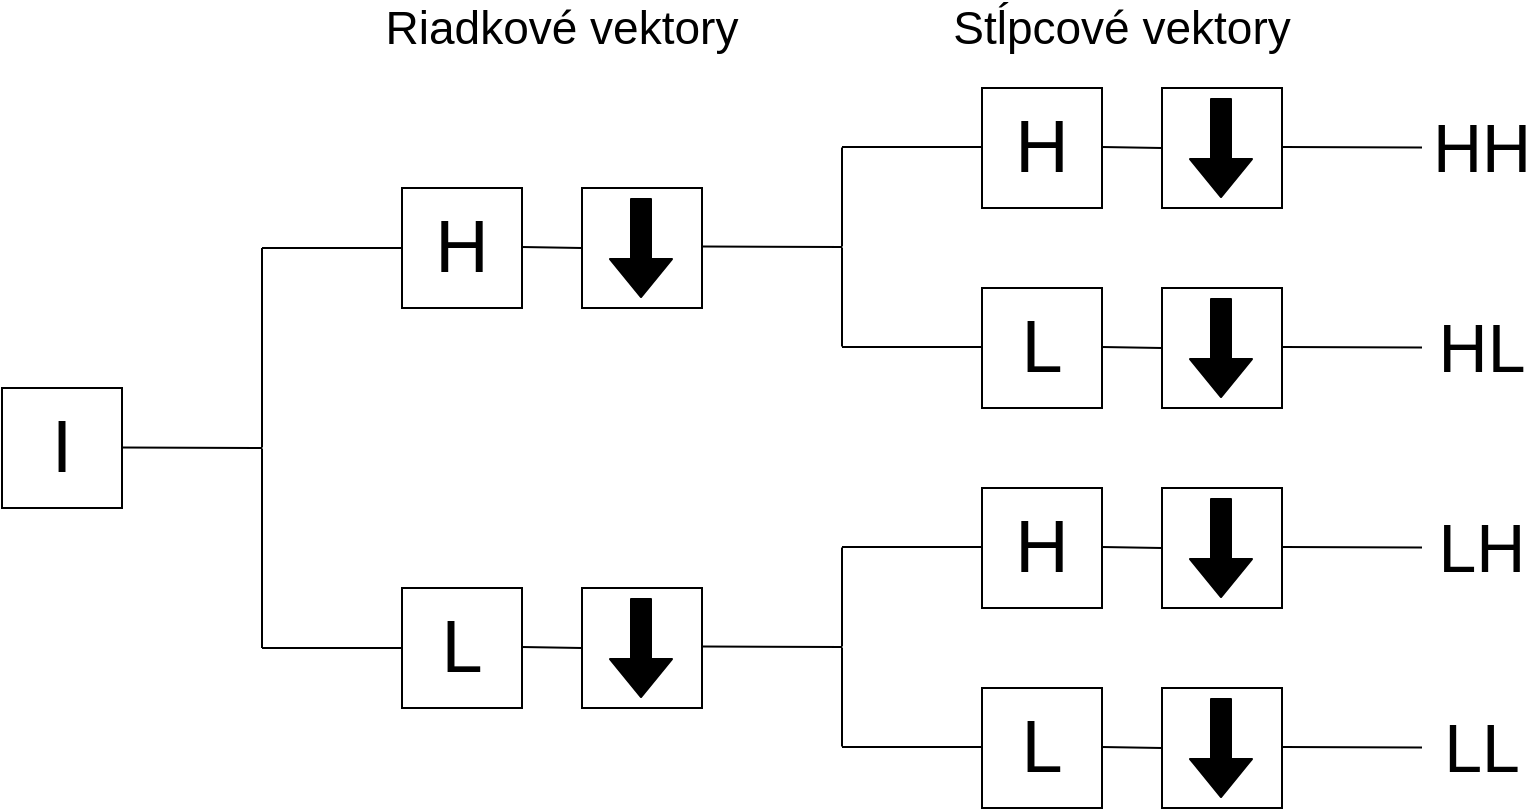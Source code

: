 <mxfile version="12.5.5" type="device"><diagram id="t09UkNNn15hYDLRsVvxQ" name="Page-1"><mxGraphModel dx="1422" dy="764" grid="1" gridSize="10" guides="1" tooltips="1" connect="1" arrows="1" fold="1" page="1" pageScale="1" pageWidth="827" pageHeight="1169" math="0" shadow="0"><root><mxCell id="0"/><mxCell id="1" parent="0"/><mxCell id="Dryqzkn3cEAjccrLcBI1-1" value="&lt;font style=&quot;font-size: 37px&quot;&gt;I&lt;/font&gt;" style="whiteSpace=wrap;html=1;aspect=fixed;" vertex="1" parent="1"><mxGeometry x="50" y="310" width="60" height="60" as="geometry"/></mxCell><mxCell id="Dryqzkn3cEAjccrLcBI1-2" value="" style="endArrow=none;html=1;" edge="1" parent="1"><mxGeometry width="50" height="50" relative="1" as="geometry"><mxPoint x="110" y="339.75" as="sourcePoint"/><mxPoint x="180" y="340" as="targetPoint"/></mxGeometry></mxCell><mxCell id="Dryqzkn3cEAjccrLcBI1-3" value="" style="endArrow=none;html=1;" edge="1" parent="1"><mxGeometry width="50" height="50" relative="1" as="geometry"><mxPoint x="180" y="339.75" as="sourcePoint"/><mxPoint x="180" y="240" as="targetPoint"/></mxGeometry></mxCell><mxCell id="Dryqzkn3cEAjccrLcBI1-4" value="" style="endArrow=none;html=1;" edge="1" parent="1"><mxGeometry width="50" height="50" relative="1" as="geometry"><mxPoint x="180" y="440" as="sourcePoint"/><mxPoint x="180" y="340.25" as="targetPoint"/></mxGeometry></mxCell><mxCell id="Dryqzkn3cEAjccrLcBI1-6" value="&lt;font style=&quot;font-size: 37px&quot;&gt;H&lt;/font&gt;" style="whiteSpace=wrap;html=1;aspect=fixed;" vertex="1" parent="1"><mxGeometry x="250" y="210" width="60" height="60" as="geometry"/></mxCell><mxCell id="Dryqzkn3cEAjccrLcBI1-7" value="&lt;font style=&quot;font-size: 37px&quot;&gt;L&lt;/font&gt;" style="whiteSpace=wrap;html=1;aspect=fixed;" vertex="1" parent="1"><mxGeometry x="250" y="410" width="60" height="60" as="geometry"/></mxCell><mxCell id="Dryqzkn3cEAjccrLcBI1-8" value="" style="endArrow=none;html=1;endFill=0;" edge="1" parent="1"><mxGeometry width="50" height="50" relative="1" as="geometry"><mxPoint x="180" y="440" as="sourcePoint"/><mxPoint x="250" y="440" as="targetPoint"/></mxGeometry></mxCell><mxCell id="Dryqzkn3cEAjccrLcBI1-9" value="" style="endArrow=none;html=1;endFill=0;" edge="1" parent="1"><mxGeometry width="50" height="50" relative="1" as="geometry"><mxPoint x="180" y="240" as="sourcePoint"/><mxPoint x="250" y="240" as="targetPoint"/></mxGeometry></mxCell><mxCell id="Dryqzkn3cEAjccrLcBI1-11" value="" style="endArrow=none;html=1;endFill=0;" edge="1" parent="1"><mxGeometry width="50" height="50" relative="1" as="geometry"><mxPoint x="310" y="239.5" as="sourcePoint"/><mxPoint x="340" y="240" as="targetPoint"/></mxGeometry></mxCell><mxCell id="Dryqzkn3cEAjccrLcBI1-12" value="" style="endArrow=none;html=1;endFill=0;" edge="1" parent="1"><mxGeometry width="50" height="50" relative="1" as="geometry"><mxPoint x="310" y="439.5" as="sourcePoint"/><mxPoint x="340" y="440" as="targetPoint"/></mxGeometry></mxCell><mxCell id="Dryqzkn3cEAjccrLcBI1-13" value="" style="whiteSpace=wrap;html=1;aspect=fixed;" vertex="1" parent="1"><mxGeometry x="340" y="210" width="60" height="60" as="geometry"/></mxCell><mxCell id="Dryqzkn3cEAjccrLcBI1-14" value="" style="whiteSpace=wrap;html=1;aspect=fixed;" vertex="1" parent="1"><mxGeometry x="340" y="410" width="60" height="60" as="geometry"/></mxCell><mxCell id="Dryqzkn3cEAjccrLcBI1-15" value="" style="shape=flexArrow;endArrow=classic;html=1;fillColor=#000000;" edge="1" parent="1"><mxGeometry width="50" height="50" relative="1" as="geometry"><mxPoint x="369.5" y="415" as="sourcePoint"/><mxPoint x="369.5" y="465" as="targetPoint"/></mxGeometry></mxCell><mxCell id="Dryqzkn3cEAjccrLcBI1-16" value="" style="shape=flexArrow;endArrow=classic;html=1;fillColor=#000000;" edge="1" parent="1"><mxGeometry width="50" height="50" relative="1" as="geometry"><mxPoint x="369.5" y="215" as="sourcePoint"/><mxPoint x="369.5" y="265" as="targetPoint"/></mxGeometry></mxCell><mxCell id="Dryqzkn3cEAjccrLcBI1-17" value="" style="endArrow=none;html=1;" edge="1" parent="1"><mxGeometry width="50" height="50" relative="1" as="geometry"><mxPoint x="400" y="239.25" as="sourcePoint"/><mxPoint x="470" y="239.5" as="targetPoint"/></mxGeometry></mxCell><mxCell id="Dryqzkn3cEAjccrLcBI1-18" value="" style="endArrow=none;html=1;" edge="1" parent="1"><mxGeometry width="50" height="50" relative="1" as="geometry"><mxPoint x="470" y="239.25" as="sourcePoint"/><mxPoint x="470" y="189.75" as="targetPoint"/></mxGeometry></mxCell><mxCell id="Dryqzkn3cEAjccrLcBI1-19" value="" style="endArrow=none;html=1;" edge="1" parent="1"><mxGeometry width="50" height="50" relative="1" as="geometry"><mxPoint x="470" y="289.25" as="sourcePoint"/><mxPoint x="470" y="239.75" as="targetPoint"/></mxGeometry></mxCell><mxCell id="Dryqzkn3cEAjccrLcBI1-20" value="" style="endArrow=none;html=1;endFill=0;" edge="1" parent="1"><mxGeometry width="50" height="50" relative="1" as="geometry"><mxPoint x="470" y="289.5" as="sourcePoint"/><mxPoint x="540" y="289.5" as="targetPoint"/></mxGeometry></mxCell><mxCell id="Dryqzkn3cEAjccrLcBI1-21" value="" style="endArrow=none;html=1;endFill=0;" edge="1" parent="1"><mxGeometry width="50" height="50" relative="1" as="geometry"><mxPoint x="470" y="189.5" as="sourcePoint"/><mxPoint x="540" y="189.5" as="targetPoint"/></mxGeometry></mxCell><mxCell id="Dryqzkn3cEAjccrLcBI1-22" value="&lt;font style=&quot;font-size: 37px&quot;&gt;H&lt;/font&gt;" style="whiteSpace=wrap;html=1;aspect=fixed;" vertex="1" parent="1"><mxGeometry x="540" y="160" width="60" height="60" as="geometry"/></mxCell><mxCell id="Dryqzkn3cEAjccrLcBI1-23" value="&lt;font style=&quot;font-size: 37px&quot;&gt;L&lt;/font&gt;" style="whiteSpace=wrap;html=1;aspect=fixed;" vertex="1" parent="1"><mxGeometry x="540" y="260" width="60" height="60" as="geometry"/></mxCell><mxCell id="Dryqzkn3cEAjccrLcBI1-24" value="" style="endArrow=none;html=1;endFill=0;" edge="1" parent="1"><mxGeometry width="50" height="50" relative="1" as="geometry"><mxPoint x="600" y="189.5" as="sourcePoint"/><mxPoint x="630" y="190" as="targetPoint"/></mxGeometry></mxCell><mxCell id="Dryqzkn3cEAjccrLcBI1-25" value="" style="endArrow=none;html=1;endFill=0;" edge="1" parent="1"><mxGeometry width="50" height="50" relative="1" as="geometry"><mxPoint x="600" y="289.5" as="sourcePoint"/><mxPoint x="630" y="290" as="targetPoint"/></mxGeometry></mxCell><mxCell id="Dryqzkn3cEAjccrLcBI1-26" value="" style="whiteSpace=wrap;html=1;aspect=fixed;" vertex="1" parent="1"><mxGeometry x="630" y="160" width="60" height="60" as="geometry"/></mxCell><mxCell id="Dryqzkn3cEAjccrLcBI1-27" value="" style="whiteSpace=wrap;html=1;aspect=fixed;" vertex="1" parent="1"><mxGeometry x="630" y="260" width="60" height="60" as="geometry"/></mxCell><mxCell id="Dryqzkn3cEAjccrLcBI1-28" value="" style="shape=flexArrow;endArrow=classic;html=1;fillColor=#000000;" edge="1" parent="1"><mxGeometry width="50" height="50" relative="1" as="geometry"><mxPoint x="659.5" y="265" as="sourcePoint"/><mxPoint x="659.5" y="315" as="targetPoint"/></mxGeometry></mxCell><mxCell id="Dryqzkn3cEAjccrLcBI1-29" value="" style="shape=flexArrow;endArrow=classic;html=1;fillColor=#000000;" edge="1" parent="1"><mxGeometry width="50" height="50" relative="1" as="geometry"><mxPoint x="659.5" y="165" as="sourcePoint"/><mxPoint x="659.5" y="215" as="targetPoint"/></mxGeometry></mxCell><mxCell id="Dryqzkn3cEAjccrLcBI1-43" value="" style="endArrow=none;html=1;" edge="1" parent="1"><mxGeometry width="50" height="50" relative="1" as="geometry"><mxPoint x="400" y="439.25" as="sourcePoint"/><mxPoint x="470" y="439.5" as="targetPoint"/></mxGeometry></mxCell><mxCell id="Dryqzkn3cEAjccrLcBI1-44" value="" style="endArrow=none;html=1;" edge="1" parent="1"><mxGeometry width="50" height="50" relative="1" as="geometry"><mxPoint x="470" y="439.25" as="sourcePoint"/><mxPoint x="470" y="389.75" as="targetPoint"/></mxGeometry></mxCell><mxCell id="Dryqzkn3cEAjccrLcBI1-45" value="" style="endArrow=none;html=1;" edge="1" parent="1"><mxGeometry width="50" height="50" relative="1" as="geometry"><mxPoint x="470" y="489.25" as="sourcePoint"/><mxPoint x="470" y="439.75" as="targetPoint"/></mxGeometry></mxCell><mxCell id="Dryqzkn3cEAjccrLcBI1-46" value="" style="endArrow=none;html=1;endFill=0;" edge="1" parent="1"><mxGeometry width="50" height="50" relative="1" as="geometry"><mxPoint x="470" y="489.5" as="sourcePoint"/><mxPoint x="540" y="489.5" as="targetPoint"/></mxGeometry></mxCell><mxCell id="Dryqzkn3cEAjccrLcBI1-47" value="" style="endArrow=none;html=1;endFill=0;" edge="1" parent="1"><mxGeometry width="50" height="50" relative="1" as="geometry"><mxPoint x="470" y="389.5" as="sourcePoint"/><mxPoint x="540" y="389.5" as="targetPoint"/></mxGeometry></mxCell><mxCell id="Dryqzkn3cEAjccrLcBI1-48" value="&lt;font style=&quot;font-size: 37px&quot;&gt;H&lt;/font&gt;" style="whiteSpace=wrap;html=1;aspect=fixed;" vertex="1" parent="1"><mxGeometry x="540" y="360" width="60" height="60" as="geometry"/></mxCell><mxCell id="Dryqzkn3cEAjccrLcBI1-49" value="&lt;font style=&quot;font-size: 37px&quot;&gt;L&lt;/font&gt;" style="whiteSpace=wrap;html=1;aspect=fixed;" vertex="1" parent="1"><mxGeometry x="540" y="460" width="60" height="60" as="geometry"/></mxCell><mxCell id="Dryqzkn3cEAjccrLcBI1-50" value="" style="endArrow=none;html=1;endFill=0;" edge="1" parent="1"><mxGeometry width="50" height="50" relative="1" as="geometry"><mxPoint x="600" y="389.5" as="sourcePoint"/><mxPoint x="630" y="390" as="targetPoint"/></mxGeometry></mxCell><mxCell id="Dryqzkn3cEAjccrLcBI1-51" value="" style="endArrow=none;html=1;endFill=0;" edge="1" parent="1"><mxGeometry width="50" height="50" relative="1" as="geometry"><mxPoint x="600" y="489.5" as="sourcePoint"/><mxPoint x="630" y="490" as="targetPoint"/></mxGeometry></mxCell><mxCell id="Dryqzkn3cEAjccrLcBI1-52" value="" style="whiteSpace=wrap;html=1;aspect=fixed;" vertex="1" parent="1"><mxGeometry x="630" y="360" width="60" height="60" as="geometry"/></mxCell><mxCell id="Dryqzkn3cEAjccrLcBI1-53" value="" style="whiteSpace=wrap;html=1;aspect=fixed;" vertex="1" parent="1"><mxGeometry x="630" y="460" width="60" height="60" as="geometry"/></mxCell><mxCell id="Dryqzkn3cEAjccrLcBI1-54" value="" style="shape=flexArrow;endArrow=classic;html=1;fillColor=#000000;" edge="1" parent="1"><mxGeometry width="50" height="50" relative="1" as="geometry"><mxPoint x="659.5" y="465" as="sourcePoint"/><mxPoint x="659.5" y="515" as="targetPoint"/></mxGeometry></mxCell><mxCell id="Dryqzkn3cEAjccrLcBI1-55" value="" style="shape=flexArrow;endArrow=classic;html=1;fillColor=#000000;" edge="1" parent="1"><mxGeometry width="50" height="50" relative="1" as="geometry"><mxPoint x="659.5" y="365" as="sourcePoint"/><mxPoint x="659.5" y="415" as="targetPoint"/></mxGeometry></mxCell><mxCell id="Dryqzkn3cEAjccrLcBI1-56" value="" style="endArrow=none;html=1;" edge="1" parent="1"><mxGeometry width="50" height="50" relative="1" as="geometry"><mxPoint x="690" y="189.5" as="sourcePoint"/><mxPoint x="760" y="189.75" as="targetPoint"/></mxGeometry></mxCell><mxCell id="Dryqzkn3cEAjccrLcBI1-57" value="" style="endArrow=none;html=1;" edge="1" parent="1"><mxGeometry width="50" height="50" relative="1" as="geometry"><mxPoint x="690" y="289.5" as="sourcePoint"/><mxPoint x="760" y="289.75" as="targetPoint"/></mxGeometry></mxCell><mxCell id="Dryqzkn3cEAjccrLcBI1-58" value="" style="endArrow=none;html=1;" edge="1" parent="1"><mxGeometry width="50" height="50" relative="1" as="geometry"><mxPoint x="690" y="389.5" as="sourcePoint"/><mxPoint x="760" y="389.75" as="targetPoint"/></mxGeometry></mxCell><mxCell id="Dryqzkn3cEAjccrLcBI1-59" value="" style="endArrow=none;html=1;" edge="1" parent="1"><mxGeometry width="50" height="50" relative="1" as="geometry"><mxPoint x="690" y="489.5" as="sourcePoint"/><mxPoint x="760" y="489.75" as="targetPoint"/></mxGeometry></mxCell><mxCell id="Dryqzkn3cEAjccrLcBI1-61" value="&lt;font style=&quot;font-size: 34px&quot;&gt;LL&lt;/font&gt;" style="text;html=1;strokeColor=none;fillColor=none;align=center;verticalAlign=middle;whiteSpace=wrap;rounded=0;" vertex="1" parent="1"><mxGeometry x="770" y="480" width="40" height="20" as="geometry"/></mxCell><mxCell id="Dryqzkn3cEAjccrLcBI1-62" value="&lt;font style=&quot;font-size: 34px&quot;&gt;HL&lt;/font&gt;" style="text;html=1;strokeColor=none;fillColor=none;align=center;verticalAlign=middle;whiteSpace=wrap;rounded=0;" vertex="1" parent="1"><mxGeometry x="770" y="280" width="40" height="20" as="geometry"/></mxCell><mxCell id="Dryqzkn3cEAjccrLcBI1-63" value="&lt;font style=&quot;font-size: 34px&quot;&gt;HH&lt;/font&gt;" style="text;html=1;strokeColor=none;fillColor=none;align=center;verticalAlign=middle;whiteSpace=wrap;rounded=0;" vertex="1" parent="1"><mxGeometry x="770" y="180" width="40" height="20" as="geometry"/></mxCell><mxCell id="Dryqzkn3cEAjccrLcBI1-64" value="&lt;font style=&quot;font-size: 34px&quot;&gt;LH&lt;/font&gt;" style="text;html=1;strokeColor=none;fillColor=none;align=center;verticalAlign=middle;whiteSpace=wrap;rounded=0;" vertex="1" parent="1"><mxGeometry x="770" y="380" width="40" height="20" as="geometry"/></mxCell><mxCell id="Dryqzkn3cEAjccrLcBI1-67" value="&lt;font style=&quot;font-size: 23px&quot;&gt;Riadkové vektory&lt;/font&gt;" style="text;html=1;strokeColor=none;fillColor=none;align=center;verticalAlign=middle;whiteSpace=wrap;rounded=0;" vertex="1" parent="1"><mxGeometry x="230" y="120" width="200" height="20" as="geometry"/></mxCell><mxCell id="Dryqzkn3cEAjccrLcBI1-68" value="&lt;font style=&quot;font-size: 23px&quot;&gt;Stĺpcové vektory&lt;/font&gt;" style="text;html=1;strokeColor=none;fillColor=none;align=center;verticalAlign=middle;whiteSpace=wrap;rounded=0;" vertex="1" parent="1"><mxGeometry x="510" y="120" width="200" height="20" as="geometry"/></mxCell></root></mxGraphModel></diagram></mxfile>